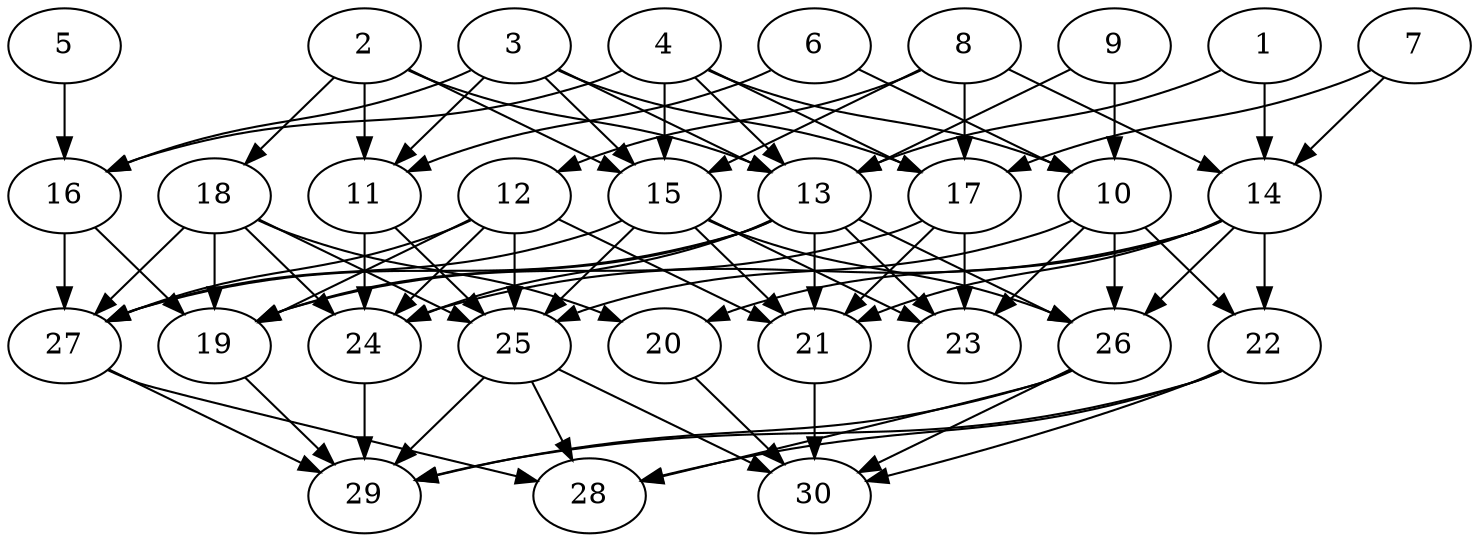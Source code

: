 // DAG automatically generated by daggen at Thu Oct  3 14:04:18 2019
// ./daggen --dot -n 30 --ccr 0.5 --fat 0.7 --regular 0.9 --density 0.6 --mindata 5242880 --maxdata 52428800 
digraph G {
  1 [size="65005568", alpha="0.11", expect_size="32502784"] 
  1 -> 13 [size ="32502784"]
  1 -> 14 [size ="32502784"]
  2 [size="32135168", alpha="0.02", expect_size="16067584"] 
  2 -> 11 [size ="16067584"]
  2 -> 13 [size ="16067584"]
  2 -> 15 [size ="16067584"]
  2 -> 18 [size ="16067584"]
  3 [size="11929600", alpha="0.06", expect_size="5964800"] 
  3 -> 11 [size ="5964800"]
  3 -> 13 [size ="5964800"]
  3 -> 15 [size ="5964800"]
  3 -> 16 [size ="5964800"]
  3 -> 17 [size ="5964800"]
  4 [size="98242560", alpha="0.06", expect_size="49121280"] 
  4 -> 10 [size ="49121280"]
  4 -> 13 [size ="49121280"]
  4 -> 15 [size ="49121280"]
  4 -> 16 [size ="49121280"]
  4 -> 17 [size ="49121280"]
  5 [size="79618048", alpha="0.01", expect_size="39809024"] 
  5 -> 16 [size ="39809024"]
  6 [size="41089024", alpha="0.10", expect_size="20544512"] 
  6 -> 10 [size ="20544512"]
  6 -> 11 [size ="20544512"]
  7 [size="70068224", alpha="0.01", expect_size="35034112"] 
  7 -> 14 [size ="35034112"]
  7 -> 17 [size ="35034112"]
  8 [size="87166976", alpha="0.02", expect_size="43583488"] 
  8 -> 12 [size ="43583488"]
  8 -> 14 [size ="43583488"]
  8 -> 15 [size ="43583488"]
  8 -> 17 [size ="43583488"]
  9 [size="89960448", alpha="0.10", expect_size="44980224"] 
  9 -> 10 [size ="44980224"]
  9 -> 13 [size ="44980224"]
  10 [size="22261760", alpha="0.19", expect_size="11130880"] 
  10 -> 22 [size ="11130880"]
  10 -> 23 [size ="11130880"]
  10 -> 25 [size ="11130880"]
  10 -> 26 [size ="11130880"]
  11 [size="97816576", alpha="0.19", expect_size="48908288"] 
  11 -> 24 [size ="48908288"]
  11 -> 25 [size ="48908288"]
  12 [size="55070720", alpha="0.10", expect_size="27535360"] 
  12 -> 19 [size ="27535360"]
  12 -> 21 [size ="27535360"]
  12 -> 24 [size ="27535360"]
  12 -> 25 [size ="27535360"]
  12 -> 27 [size ="27535360"]
  13 [size="63690752", alpha="0.03", expect_size="31845376"] 
  13 -> 19 [size ="31845376"]
  13 -> 21 [size ="31845376"]
  13 -> 23 [size ="31845376"]
  13 -> 24 [size ="31845376"]
  13 -> 26 [size ="31845376"]
  13 -> 27 [size ="31845376"]
  14 [size="93321216", alpha="0.01", expect_size="46660608"] 
  14 -> 20 [size ="46660608"]
  14 -> 21 [size ="46660608"]
  14 -> 22 [size ="46660608"]
  14 -> 24 [size ="46660608"]
  14 -> 26 [size ="46660608"]
  15 [size="27287552", alpha="0.15", expect_size="13643776"] 
  15 -> 21 [size ="13643776"]
  15 -> 23 [size ="13643776"]
  15 -> 25 [size ="13643776"]
  15 -> 26 [size ="13643776"]
  15 -> 27 [size ="13643776"]
  16 [size="33726464", alpha="0.05", expect_size="16863232"] 
  16 -> 19 [size ="16863232"]
  16 -> 27 [size ="16863232"]
  17 [size="80969728", alpha="0.16", expect_size="40484864"] 
  17 -> 19 [size ="40484864"]
  17 -> 21 [size ="40484864"]
  17 -> 23 [size ="40484864"]
  18 [size="85360640", alpha="0.16", expect_size="42680320"] 
  18 -> 19 [size ="42680320"]
  18 -> 20 [size ="42680320"]
  18 -> 24 [size ="42680320"]
  18 -> 25 [size ="42680320"]
  18 -> 27 [size ="42680320"]
  19 [size="94265344", alpha="0.08", expect_size="47132672"] 
  19 -> 29 [size ="47132672"]
  20 [size="44738560", alpha="0.06", expect_size="22369280"] 
  20 -> 30 [size ="22369280"]
  21 [size="38035456", alpha="0.14", expect_size="19017728"] 
  21 -> 30 [size ="19017728"]
  22 [size="31721472", alpha="0.08", expect_size="15860736"] 
  22 -> 28 [size ="15860736"]
  22 -> 29 [size ="15860736"]
  22 -> 30 [size ="15860736"]
  23 [size="78352384", alpha="0.02", expect_size="39176192"] 
  24 [size="94623744", alpha="0.14", expect_size="47311872"] 
  24 -> 29 [size ="47311872"]
  25 [size="100630528", alpha="0.01", expect_size="50315264"] 
  25 -> 28 [size ="50315264"]
  25 -> 29 [size ="50315264"]
  25 -> 30 [size ="50315264"]
  26 [size="75636736", alpha="0.14", expect_size="37818368"] 
  26 -> 28 [size ="37818368"]
  26 -> 29 [size ="37818368"]
  26 -> 30 [size ="37818368"]
  27 [size="100003840", alpha="0.00", expect_size="50001920"] 
  27 -> 28 [size ="50001920"]
  27 -> 29 [size ="50001920"]
  28 [size="81242112", alpha="0.03", expect_size="40621056"] 
  29 [size="62021632", alpha="0.02", expect_size="31010816"] 
  30 [size="101808128", alpha="0.03", expect_size="50904064"] 
}

